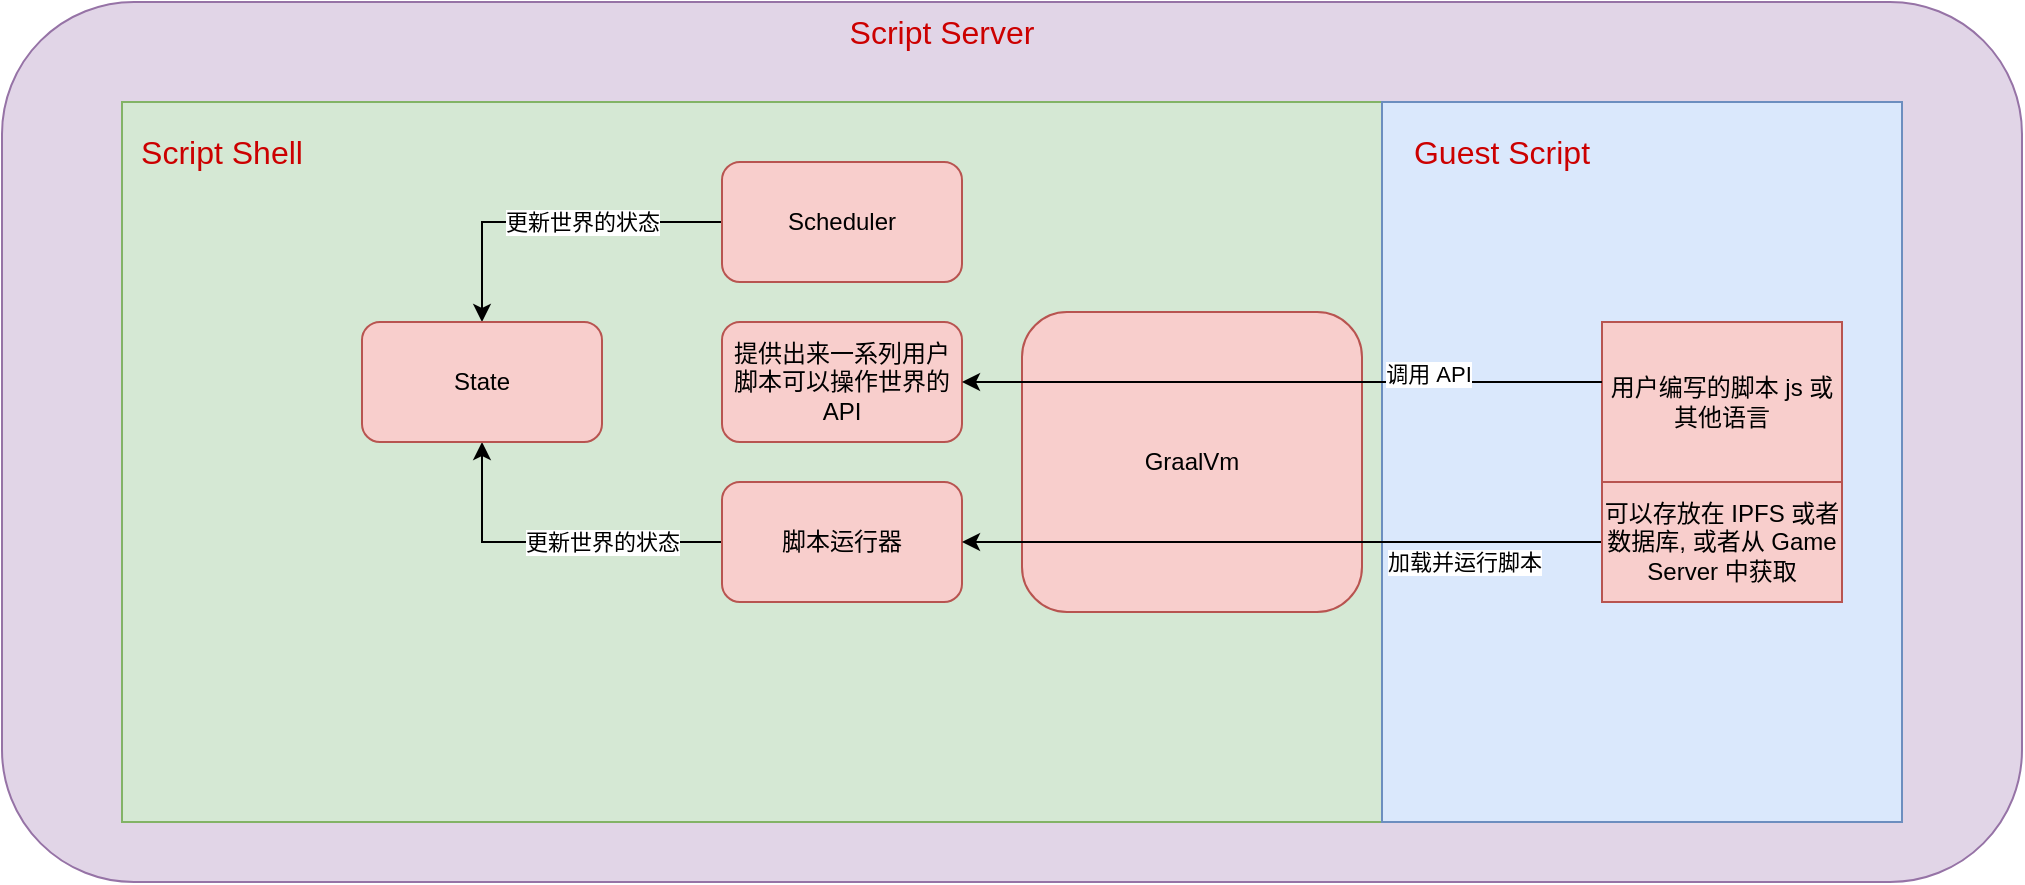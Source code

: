 <mxfile version="17.4.0" type="github">
  <diagram id="EP3ZhbLRTsMXNdT5pMj4" name="Page-1">
    <mxGraphModel dx="2013" dy="741" grid="1" gridSize="10" guides="1" tooltips="1" connect="1" arrows="1" fold="1" page="1" pageScale="1" pageWidth="827" pageHeight="1169" math="0" shadow="0">
      <root>
        <mxCell id="0" />
        <mxCell id="1" parent="0" />
        <mxCell id="fEesoudIv6dtrnfG05lx-1" value="" style="rounded=1;whiteSpace=wrap;html=1;fillColor=#e1d5e7;strokeColor=#9673a6;" vertex="1" parent="1">
          <mxGeometry x="-130" y="320" width="1010" height="440" as="geometry" />
        </mxCell>
        <mxCell id="fEesoudIv6dtrnfG05lx-2" value="" style="rounded=0;whiteSpace=wrap;html=1;fillColor=#d5e8d4;strokeColor=#82b366;" vertex="1" parent="1">
          <mxGeometry x="-70" y="370" width="630" height="360" as="geometry" />
        </mxCell>
        <mxCell id="fEesoudIv6dtrnfG05lx-3" style="edgeStyle=orthogonalEdgeStyle;rounded=0;orthogonalLoop=1;jettySize=auto;html=1;" edge="1" parent="1" source="fEesoudIv6dtrnfG05lx-5" target="fEesoudIv6dtrnfG05lx-12">
          <mxGeometry relative="1" as="geometry" />
        </mxCell>
        <mxCell id="fEesoudIv6dtrnfG05lx-4" value="更新世界的状态" style="edgeLabel;html=1;align=center;verticalAlign=middle;resizable=0;points=[];" vertex="1" connectable="0" parent="fEesoudIv6dtrnfG05lx-3">
          <mxGeometry x="0.129" y="2" relative="1" as="geometry">
            <mxPoint x="26" y="-2" as="offset" />
          </mxGeometry>
        </mxCell>
        <mxCell id="fEesoudIv6dtrnfG05lx-5" value="Scheduler" style="rounded=1;whiteSpace=wrap;html=1;fillColor=#f8cecc;strokeColor=#b85450;" vertex="1" parent="1">
          <mxGeometry x="230" y="400" width="120" height="60" as="geometry" />
        </mxCell>
        <mxCell id="fEesoudIv6dtrnfG05lx-6" value="提供出来一系列用户脚本可以操作世界的 API" style="rounded=1;whiteSpace=wrap;html=1;fillColor=#f8cecc;strokeColor=#b85450;" vertex="1" parent="1">
          <mxGeometry x="230" y="480" width="120" height="60" as="geometry" />
        </mxCell>
        <mxCell id="fEesoudIv6dtrnfG05lx-7" value="GraalVm" style="rounded=1;whiteSpace=wrap;html=1;fillColor=#f8cecc;strokeColor=#b85450;" vertex="1" parent="1">
          <mxGeometry x="380" y="475" width="170" height="150" as="geometry" />
        </mxCell>
        <mxCell id="fEesoudIv6dtrnfG05lx-8" style="edgeStyle=orthogonalEdgeStyle;rounded=0;orthogonalLoop=1;jettySize=auto;html=1;" edge="1" parent="1" source="fEesoudIv6dtrnfG05lx-10" target="fEesoudIv6dtrnfG05lx-12">
          <mxGeometry relative="1" as="geometry">
            <Array as="points">
              <mxPoint x="110" y="590" />
            </Array>
          </mxGeometry>
        </mxCell>
        <mxCell id="fEesoudIv6dtrnfG05lx-9" value="更新世界的状态" style="edgeLabel;html=1;align=center;verticalAlign=middle;resizable=0;points=[];" vertex="1" connectable="0" parent="fEesoudIv6dtrnfG05lx-8">
          <mxGeometry x="-0.118" y="-3" relative="1" as="geometry">
            <mxPoint x="15" y="3" as="offset" />
          </mxGeometry>
        </mxCell>
        <mxCell id="fEesoudIv6dtrnfG05lx-10" value="脚本运行器" style="rounded=1;whiteSpace=wrap;html=1;fillColor=#f8cecc;strokeColor=#b85450;" vertex="1" parent="1">
          <mxGeometry x="230" y="560" width="120" height="60" as="geometry" />
        </mxCell>
        <mxCell id="fEesoudIv6dtrnfG05lx-11" value="" style="rounded=0;whiteSpace=wrap;html=1;fillColor=#dae8fc;strokeColor=#6c8ebf;" vertex="1" parent="1">
          <mxGeometry x="560" y="370" width="260" height="360" as="geometry" />
        </mxCell>
        <mxCell id="fEesoudIv6dtrnfG05lx-12" value="State" style="rounded=1;whiteSpace=wrap;html=1;fillColor=#f8cecc;strokeColor=#b85450;" vertex="1" parent="1">
          <mxGeometry x="50" y="480" width="120" height="60" as="geometry" />
        </mxCell>
        <mxCell id="fEesoudIv6dtrnfG05lx-13" value="用户编写的脚本 js 或其他语言" style="rounded=0;whiteSpace=wrap;html=1;fillColor=#f8cecc;strokeColor=#b85450;" vertex="1" parent="1">
          <mxGeometry x="670" y="480" width="120" height="80" as="geometry" />
        </mxCell>
        <mxCell id="fEesoudIv6dtrnfG05lx-14" style="edgeStyle=orthogonalEdgeStyle;rounded=0;orthogonalLoop=1;jettySize=auto;html=1;entryX=1;entryY=0.5;entryDx=0;entryDy=0;" edge="1" parent="1" source="fEesoudIv6dtrnfG05lx-13" target="fEesoudIv6dtrnfG05lx-6">
          <mxGeometry relative="1" as="geometry">
            <Array as="points">
              <mxPoint x="730" y="510" />
            </Array>
          </mxGeometry>
        </mxCell>
        <mxCell id="fEesoudIv6dtrnfG05lx-15" value="调用 API" style="edgeLabel;html=1;align=center;verticalAlign=middle;resizable=0;points=[];" vertex="1" connectable="0" parent="fEesoudIv6dtrnfG05lx-14">
          <mxGeometry x="-0.351" y="-4" relative="1" as="geometry">
            <mxPoint x="17" as="offset" />
          </mxGeometry>
        </mxCell>
        <mxCell id="fEesoudIv6dtrnfG05lx-16" style="edgeStyle=orthogonalEdgeStyle;rounded=0;orthogonalLoop=1;jettySize=auto;html=1;entryX=1;entryY=0.5;entryDx=0;entryDy=0;" edge="1" parent="1" source="fEesoudIv6dtrnfG05lx-20" target="fEesoudIv6dtrnfG05lx-10">
          <mxGeometry relative="1" as="geometry">
            <Array as="points">
              <mxPoint x="610" y="590" />
              <mxPoint x="610" y="590" />
            </Array>
          </mxGeometry>
        </mxCell>
        <mxCell id="fEesoudIv6dtrnfG05lx-17" value="加载并运行脚本" style="edgeLabel;html=1;align=center;verticalAlign=middle;resizable=0;points=[];" vertex="1" connectable="0" parent="fEesoudIv6dtrnfG05lx-16">
          <mxGeometry x="-0.569" y="3" relative="1" as="geometry">
            <mxPoint y="7" as="offset" />
          </mxGeometry>
        </mxCell>
        <mxCell id="fEesoudIv6dtrnfG05lx-18" value="&lt;font style=&quot;font-size: 16px&quot; color=&quot;#cc0000&quot;&gt;Script Shell&lt;/font&gt;" style="text;html=1;strokeColor=none;fillColor=none;align=center;verticalAlign=middle;whiteSpace=wrap;rounded=0;strokeWidth=3;" vertex="1" parent="1">
          <mxGeometry x="-70" y="380" width="100" height="30" as="geometry" />
        </mxCell>
        <mxCell id="fEesoudIv6dtrnfG05lx-19" value="&lt;font style=&quot;font-size: 16px&quot; color=&quot;#cc0000&quot;&gt;Guest Script&lt;/font&gt;" style="text;html=1;strokeColor=none;fillColor=none;align=center;verticalAlign=middle;whiteSpace=wrap;rounded=0;" vertex="1" parent="1">
          <mxGeometry x="570" y="380" width="100" height="30" as="geometry" />
        </mxCell>
        <mxCell id="fEesoudIv6dtrnfG05lx-20" value="可以存放在 IPFS 或者数据库, 或者从 Game Server 中获取" style="rounded=0;whiteSpace=wrap;html=1;fillColor=#f8cecc;strokeColor=#b85450;" vertex="1" parent="1">
          <mxGeometry x="670" y="560" width="120" height="60" as="geometry" />
        </mxCell>
        <mxCell id="fEesoudIv6dtrnfG05lx-21" value="&lt;font style=&quot;font-size: 16px&quot; color=&quot;#cc0000&quot;&gt;Script Server&lt;/font&gt;" style="text;html=1;strokeColor=none;fillColor=none;align=center;verticalAlign=middle;whiteSpace=wrap;rounded=0;strokeWidth=3;" vertex="1" parent="1">
          <mxGeometry x="290" y="320" width="100" height="30" as="geometry" />
        </mxCell>
      </root>
    </mxGraphModel>
  </diagram>
</mxfile>
